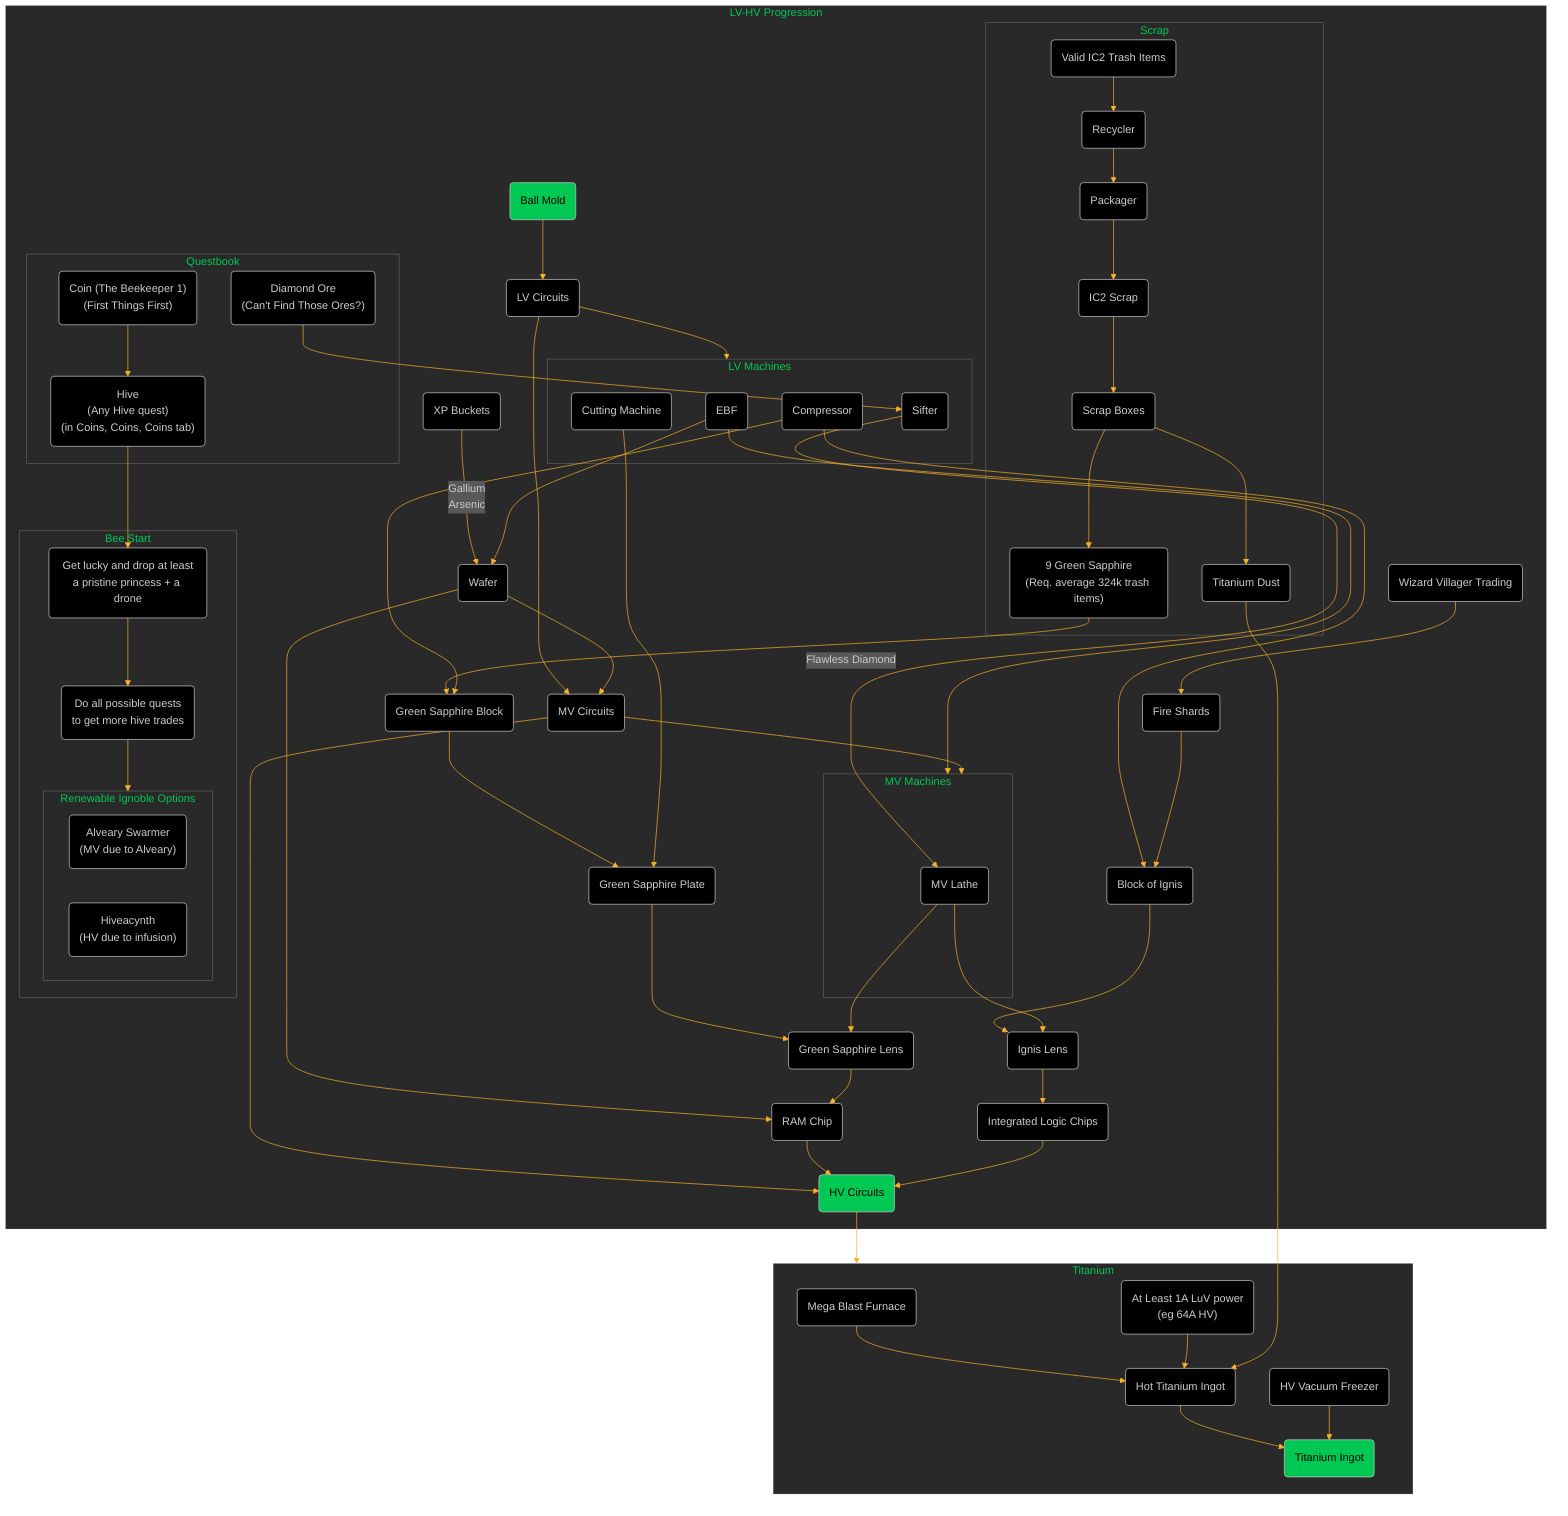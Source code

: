 %%{
  init: {
    'theme': 'dark',
    'themeVariables': {
      'primaryColor': '#000000',
      'primaryTextColor': '#FFFFFF',
      'primaryBorderColor': '#7C0000',
      'lineColor': '#F8B229',
      'secondaryColor': '#006100',
      'tertiaryColor': '#fff',
      'titleColor': '#00C853',
      'darkMode': 'true',
      'mainBkg': '#000000'
    }
  }
}%%

flowchart TD
    subgraph LV-HV Progression
        A(Ball Mold)
        B(LV Circuits)
        C(MV Circuits)
        D(XP Buckets)
        E(Wafer)
        subgraph SG_QB [Questbook]
            G("Diamond Ore\n(Can't Find Those Ores?)")
            AC("Coin (The Beekeeper 1)\n(First Things First)")
            AD("Hive\n(Any Hive quest)\n(in Coins, Coins, Coins tab)")
        end
        AC --> AD
        subgraph SG_GS [Scrap]
            L(Scrap Boxes)
            M("9 Green Sapphire\n(Req. average 324k trash items)")
            N(Recycler)
            O(Valid IC2 Trash Items)
            P(Packager)
            S(IC2 Scrap)
            AJ(Titanium Dust)
        end
        O --> N --> P --> S --> L --> M
        L --> AJ

        subgraph SG_LV [LV Machines]
            F(EBF)
            H(Sifter)
            T(Cutting Machine)
            R(Compressor)
        end
        subgraph SG_MV [MV Machines]
            I(MV Lathe)
        end
        F --> SG_MV
        C --> SG_MV
        
        J(HV Circuits)
        K(Green Sapphire Lens)
        Q(Green Sapphire Block)
        U(Green Sapphire Plate)
        V(RAM Chip)
        X(Ignis Lens)
        Y(Integrated Logic Chips)
        Z(Block of Ignis)
        AA(Fire Shards)
        AB(Wizard Villager Trading)

        subgraph SG_B [Bee Start]
            AE(Get lucky and drop at least\na pristine princess + a drone)
            AF(Do all possible quests\nto get more hive trades)
            subgraph SB_BR [Renewable Ignoble Options]
                AG("Alveary Swarmer\n(MV due to Alveary)")
                AH("Hiveacynth\n(HV due to infusion)")
            end
        end
        AE --> AF
        AF --> SB_BR

        A --> B --> C --> J
        D -->|Gallium\nArsenic| E
        F --> E
        G --> H -->|Flawless Diamond| I
        M --> Q --> U
        R --> Q
        T --> U
        U --> K
        I --> K
        E --> V
        K --> V
        V --> J
        E --> C
        B --> SG_LV
        Y --> J
        X --> Y
        R --> Z
        AA --> Z
        Z --> X
        I --> X
        AB --> AA
        AD --> AE
    end
    subgraph SG_TI [Titanium]
        AI(Mega Blast Furnace)
        AK(Hot Titanium Ingot)
        AL("At Least 1A LuV power\n(eg 64A HV)")
        AM(Titanium Ingot)
        AN(HV Vacuum Freezer)
    end
    J --> SG_TI
    AI --> AK
    AL --> AK
    AJ --> AK
    AK --> AM
    AN --> AM

    classDef gate color:#000000, fill:#00C853
    
    class A gate
    class J gate
    class AM gate